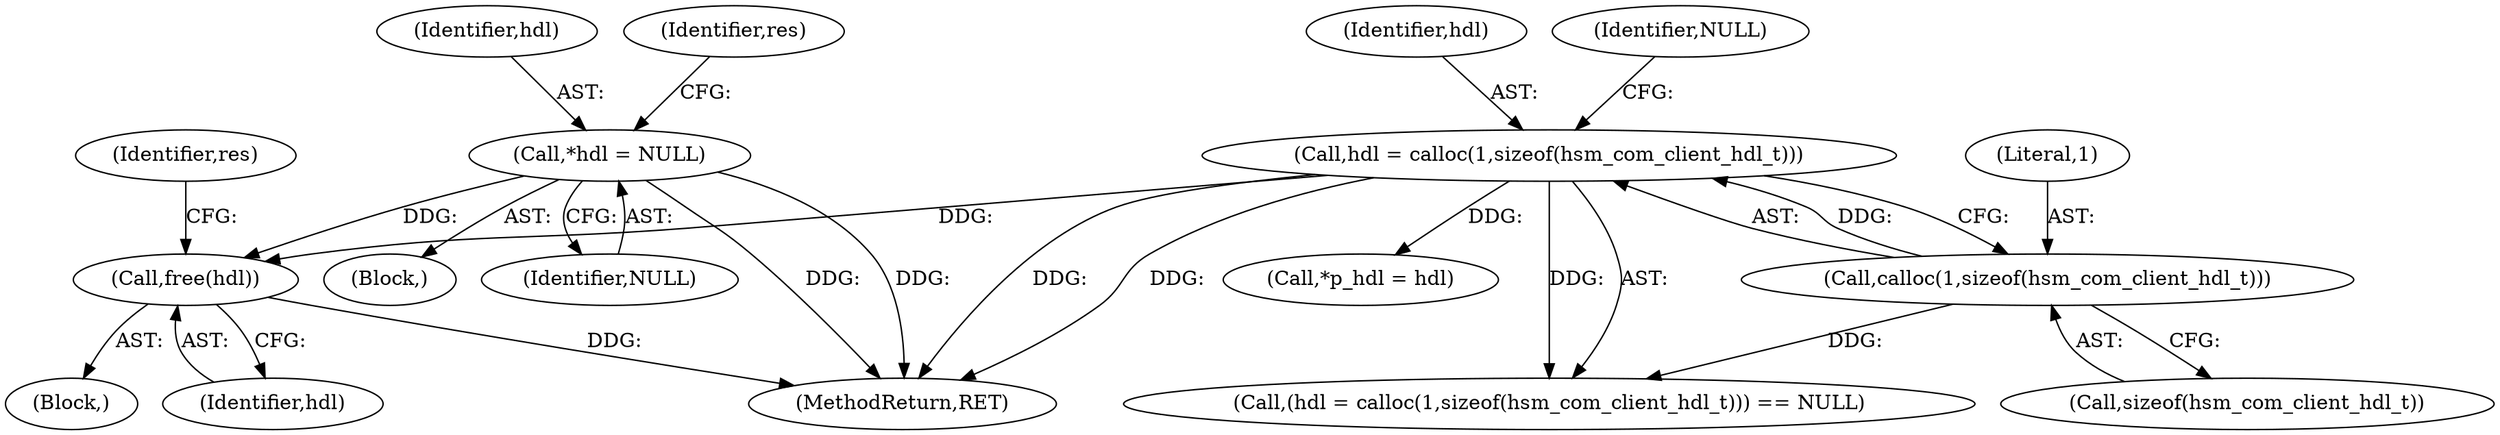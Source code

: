 digraph "0_opa-ff_c5759e7b76f5bf844be6c6641cc1b356bbc83869_1@API" {
"1000290" [label="(Call,free(hdl))"];
"1000107" [label="(Call,*hdl = NULL)"];
"1000150" [label="(Call,hdl = calloc(1,sizeof(hsm_com_client_hdl_t)))"];
"1000152" [label="(Call,calloc(1,sizeof(hsm_com_client_hdl_t)))"];
"1000151" [label="(Identifier,hdl)"];
"1000293" [label="(Identifier,res)"];
"1000291" [label="(Identifier,hdl)"];
"1000152" [label="(Call,calloc(1,sizeof(hsm_com_client_hdl_t)))"];
"1000150" [label="(Call,hdl = calloc(1,sizeof(hsm_com_client_hdl_t)))"];
"1000108" [label="(Identifier,hdl)"];
"1000267" [label="(Block,)"];
"1000294" [label="(MethodReturn,RET)"];
"1000149" [label="(Call,(hdl = calloc(1,sizeof(hsm_com_client_hdl_t))) == NULL)"];
"1000105" [label="(Block,)"];
"1000156" [label="(Identifier,NULL)"];
"1000112" [label="(Identifier,res)"];
"1000109" [label="(Identifier,NULL)"];
"1000153" [label="(Literal,1)"];
"1000107" [label="(Call,*hdl = NULL)"];
"1000290" [label="(Call,free(hdl))"];
"1000154" [label="(Call,sizeof(hsm_com_client_hdl_t))"];
"1000258" [label="(Call,*p_hdl = hdl)"];
"1000290" -> "1000267"  [label="AST: "];
"1000290" -> "1000291"  [label="CFG: "];
"1000291" -> "1000290"  [label="AST: "];
"1000293" -> "1000290"  [label="CFG: "];
"1000290" -> "1000294"  [label="DDG: "];
"1000107" -> "1000290"  [label="DDG: "];
"1000150" -> "1000290"  [label="DDG: "];
"1000107" -> "1000105"  [label="AST: "];
"1000107" -> "1000109"  [label="CFG: "];
"1000108" -> "1000107"  [label="AST: "];
"1000109" -> "1000107"  [label="AST: "];
"1000112" -> "1000107"  [label="CFG: "];
"1000107" -> "1000294"  [label="DDG: "];
"1000107" -> "1000294"  [label="DDG: "];
"1000150" -> "1000149"  [label="AST: "];
"1000150" -> "1000152"  [label="CFG: "];
"1000151" -> "1000150"  [label="AST: "];
"1000152" -> "1000150"  [label="AST: "];
"1000156" -> "1000150"  [label="CFG: "];
"1000150" -> "1000294"  [label="DDG: "];
"1000150" -> "1000294"  [label="DDG: "];
"1000150" -> "1000149"  [label="DDG: "];
"1000152" -> "1000150"  [label="DDG: "];
"1000150" -> "1000258"  [label="DDG: "];
"1000152" -> "1000154"  [label="CFG: "];
"1000153" -> "1000152"  [label="AST: "];
"1000154" -> "1000152"  [label="AST: "];
"1000152" -> "1000149"  [label="DDG: "];
}

